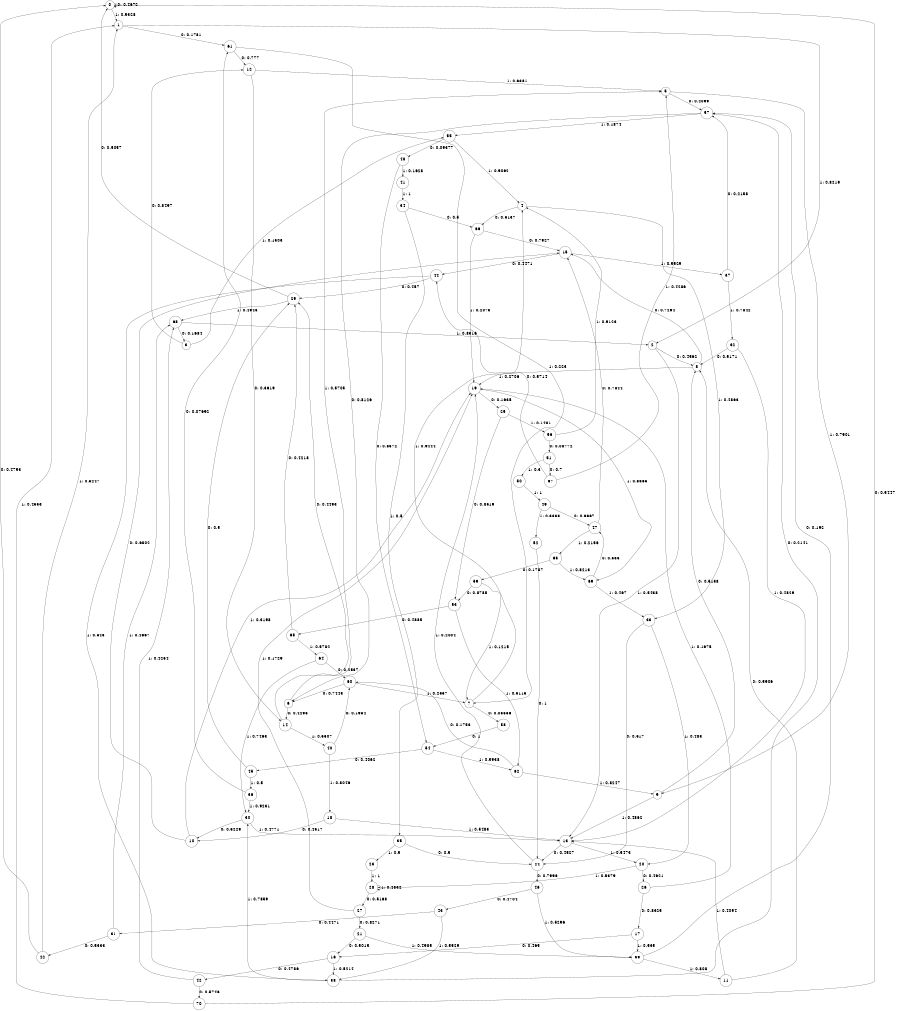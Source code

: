 digraph "ch32concat_phase3_L10" {
size = "6,8.5";
ratio = "fill";
node [shape = circle];
node [fontsize = 24];
edge [fontsize = 24];
0 -> 0 [label = "0: 0.4672   "];
0 -> 1 [label = "1: 0.5328   "];
1 -> 61 [label = "0: 0.1781   "];
1 -> 2 [label = "1: 0.8219   "];
2 -> 8 [label = "0: 0.4562   "];
2 -> 13 [label = "1: 0.5438   "];
3 -> 12 [label = "0: 0.8497   "];
3 -> 55 [label = "1: 0.1503   "];
4 -> 66 [label = "0: 0.5137   "];
4 -> 33 [label = "1: 0.4863   "];
5 -> 57 [label = "0: 0.2099   "];
5 -> 9 [label = "1: 0.7901   "];
6 -> 14 [label = "0: 0.4295   "];
6 -> 5 [label = "1: 0.5705   "];
7 -> 58 [label = "0: 0.05556  "];
7 -> 4 [label = "1: 0.9444   "];
8 -> 15 [label = "0: 0.7294   "];
8 -> 19 [label = "1: 0.2706   "];
9 -> 8 [label = "0: 0.5138   "];
9 -> 13 [label = "1: 0.4862   "];
10 -> 15 [label = "0: 0.6802   "];
10 -> 19 [label = "1: 0.3198   "];
11 -> 8 [label = "0: 0.5906   "];
11 -> 13 [label = "1: 0.4094   "];
12 -> 14 [label = "0: 0.3619   "];
12 -> 5 [label = "1: 0.6381   "];
13 -> 24 [label = "0: 0.4527   "];
13 -> 20 [label = "1: 0.5473   "];
14 -> 29 [label = "0: 0.4493   "];
14 -> 40 [label = "1: 0.5507   "];
15 -> 44 [label = "0: 0.4471   "];
15 -> 37 [label = "1: 0.5529   "];
16 -> 42 [label = "0: 0.4786   "];
16 -> 38 [label = "1: 0.5214   "];
17 -> 16 [label = "0: 0.465    "];
17 -> 39 [label = "1: 0.535    "];
18 -> 10 [label = "0: 0.4517   "];
18 -> 13 [label = "1: 0.5483   "];
19 -> 25 [label = "0: 0.1635   "];
19 -> 69 [label = "1: 0.8365   "];
20 -> 26 [label = "0: 0.4621   "];
20 -> 28 [label = "1: 0.5379   "];
21 -> 16 [label = "0: 0.5015   "];
21 -> 39 [label = "1: 0.4985   "];
22 -> 0 [label = "0: 0.4753   "];
22 -> 1 [label = "1: 0.5247   "];
23 -> 28 [label = "1: 1        "];
24 -> 46 [label = "0: 0.7996   "];
24 -> 19 [label = "1: 0.2004   "];
25 -> 53 [label = "0: 0.8519   "];
25 -> 56 [label = "1: 0.1481   "];
26 -> 17 [label = "0: 0.8325   "];
26 -> 19 [label = "1: 0.1675   "];
27 -> 21 [label = "0: 0.8271   "];
27 -> 19 [label = "1: 0.1729   "];
28 -> 27 [label = "0: 0.5168   "];
28 -> 28 [label = "1: 0.4832   "];
29 -> 0 [label = "0: 0.5057   "];
29 -> 68 [label = "1: 0.4943   "];
30 -> 10 [label = "0: 0.5229   "];
30 -> 13 [label = "1: 0.4771   "];
31 -> 22 [label = "0: 0.5333   "];
31 -> 68 [label = "1: 0.4667   "];
32 -> 8 [label = "0: 0.5171   "];
32 -> 13 [label = "1: 0.4829   "];
33 -> 24 [label = "0: 0.517    "];
33 -> 20 [label = "1: 0.483    "];
34 -> 66 [label = "0: 0.5      "];
34 -> 35 [label = "1: 0.5      "];
35 -> 24 [label = "0: 0.5      "];
35 -> 23 [label = "1: 0.5      "];
36 -> 61 [label = "0: 0.07692  "];
36 -> 30 [label = "1: 0.9231   "];
37 -> 57 [label = "0: 0.2158   "];
37 -> 32 [label = "1: 0.7842   "];
38 -> 57 [label = "0: 0.2141   "];
38 -> 30 [label = "1: 0.7859   "];
39 -> 57 [label = "0: 0.192    "];
39 -> 11 [label = "1: 0.808    "];
40 -> 60 [label = "0: 0.1954   "];
40 -> 18 [label = "1: 0.8046   "];
41 -> 34 [label = "1: 1        "];
42 -> 70 [label = "0: 0.5746   "];
42 -> 68 [label = "1: 0.4254   "];
43 -> 31 [label = "0: 0.4471   "];
43 -> 38 [label = "1: 0.5529   "];
44 -> 29 [label = "0: 0.457    "];
44 -> 38 [label = "1: 0.543    "];
45 -> 29 [label = "0: 0.5      "];
45 -> 36 [label = "1: 0.5      "];
46 -> 43 [label = "0: 0.4704   "];
46 -> 39 [label = "1: 0.5296   "];
47 -> 15 [label = "0: 0.7844   "];
47 -> 63 [label = "1: 0.2156   "];
48 -> 54 [label = "0: 0.8372   "];
48 -> 41 [label = "1: 0.1628   "];
49 -> 47 [label = "0: 0.6667   "];
49 -> 52 [label = "1: 0.3333   "];
50 -> 49 [label = "1: 1        "];
51 -> 67 [label = "0: 0.7      "];
51 -> 50 [label = "1: 0.3      "];
52 -> 24 [label = "0: 1        "];
53 -> 65 [label = "0: 0.4885   "];
53 -> 62 [label = "1: 0.5115   "];
54 -> 45 [label = "0: 0.4062   "];
54 -> 62 [label = "1: 0.5938   "];
55 -> 48 [label = "0: 0.09377  "];
55 -> 4 [label = "1: 0.9062   "];
56 -> 51 [label = "0: 0.08772  "];
56 -> 4 [label = "1: 0.9123   "];
57 -> 6 [label = "0: 0.8126   "];
57 -> 55 [label = "1: 0.1874   "];
58 -> 54 [label = "0: 1        "];
59 -> 53 [label = "0: 0.8785   "];
59 -> 7 [label = "1: 0.1215   "];
60 -> 6 [label = "0: 0.7443   "];
60 -> 7 [label = "1: 0.2557   "];
61 -> 12 [label = "0: 0.777    "];
61 -> 7 [label = "1: 0.223    "];
62 -> 60 [label = "0: 0.1753   "];
62 -> 9 [label = "1: 0.8247   "];
63 -> 59 [label = "0: 0.1787   "];
63 -> 69 [label = "1: 0.8213   "];
64 -> 60 [label = "0: 0.2537   "];
64 -> 30 [label = "1: 0.7463   "];
65 -> 29 [label = "0: 0.4218   "];
65 -> 64 [label = "1: 0.5782   "];
66 -> 15 [label = "0: 0.7927   "];
66 -> 19 [label = "1: 0.2073   "];
67 -> 44 [label = "0: 0.5714   "];
67 -> 5 [label = "1: 0.4286   "];
68 -> 3 [label = "0: 0.1684   "];
68 -> 2 [label = "1: 0.8316   "];
69 -> 47 [label = "0: 0.533    "];
69 -> 33 [label = "1: 0.467    "];
70 -> 0 [label = "0: 0.5447   "];
70 -> 1 [label = "1: 0.4553   "];
}
